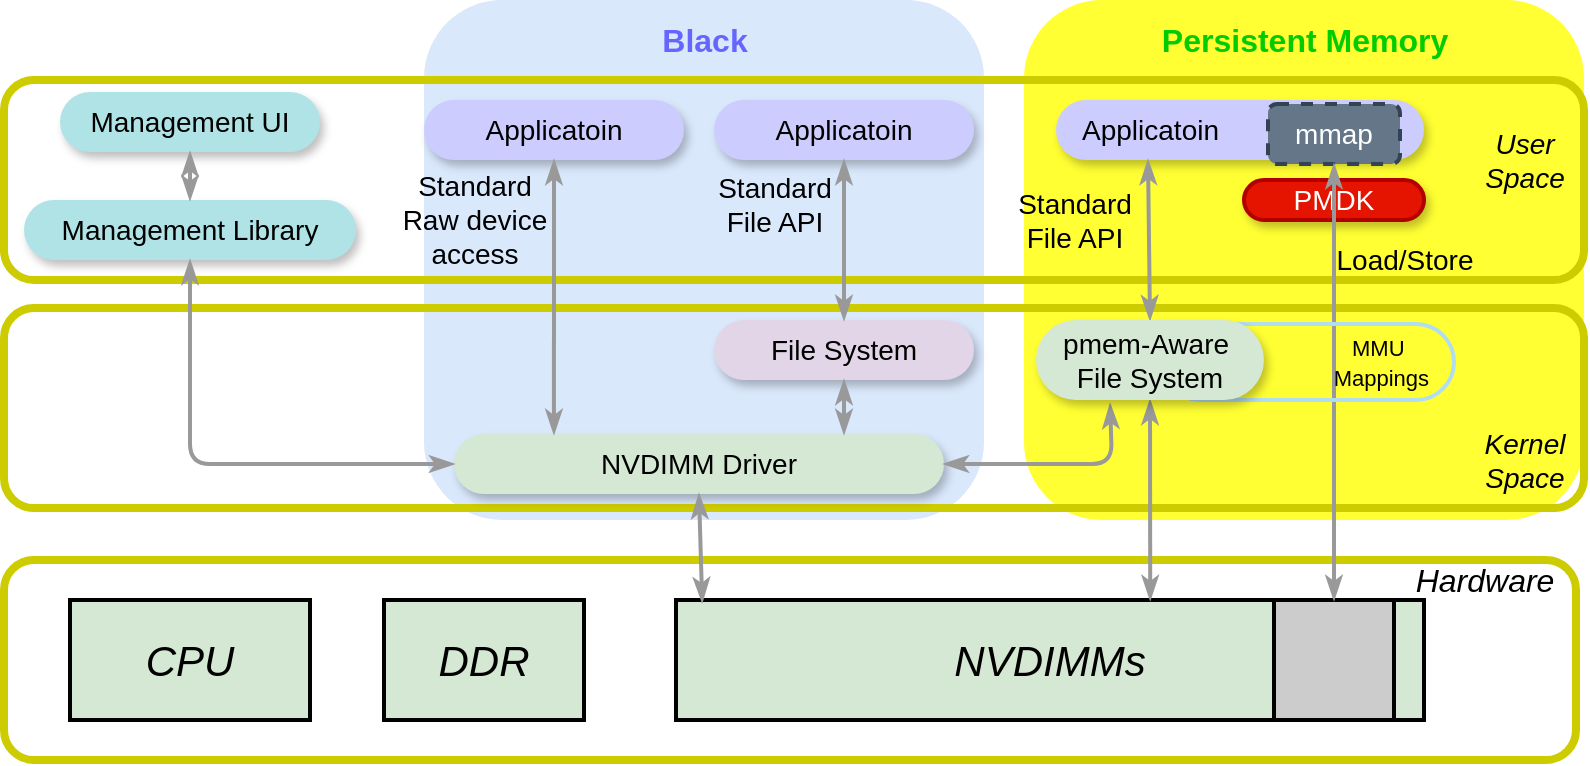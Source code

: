 <mxfile version="12.9.13" type="device"><diagram id="Cv57G0XCXQrfiQSM7YeW" name="Page-1"><mxGraphModel dx="1123" dy="789" grid="1" gridSize="10" guides="1" tooltips="1" connect="1" arrows="1" fold="1" page="1" pageScale="1" pageWidth="850" pageHeight="1100" math="0" shadow="0"><root><mxCell id="0"/><mxCell id="1" parent="0"/><mxCell id="GVrSYgtVF1Qjj5D95-Hq-14" value="" style="rounded=1;whiteSpace=wrap;html=1;strokeColor=none;strokeWidth=2;fillColor=#dae8fc;" vertex="1" parent="1"><mxGeometry x="230" y="170" width="280" height="260" as="geometry"/></mxCell><mxCell id="GVrSYgtVF1Qjj5D95-Hq-1" value="" style="rounded=1;whiteSpace=wrap;html=1;fillColor=none;strokeColor=#CCCC00;strokeWidth=4;" vertex="1" parent="1"><mxGeometry x="20" y="450" width="786" height="100" as="geometry"/></mxCell><mxCell id="GVrSYgtVF1Qjj5D95-Hq-2" value="&lt;font style=&quot;font-size: 21px&quot;&gt;&lt;i&gt;NVDIMMs&lt;/i&gt;&lt;/font&gt;" style="rounded=0;whiteSpace=wrap;html=1;strokeColor=#000000;strokeWidth=2;fillColor=#d5e8d4;" vertex="1" parent="1"><mxGeometry x="356" y="470" width="374" height="60" as="geometry"/></mxCell><mxCell id="GVrSYgtVF1Qjj5D95-Hq-3" value="&lt;font style=&quot;font-size: 21px&quot;&gt;&lt;i&gt;DDR&lt;/i&gt;&lt;/font&gt;" style="rounded=0;whiteSpace=wrap;html=1;strokeColor=#000000;strokeWidth=2;fillColor=#d5e8d4;" vertex="1" parent="1"><mxGeometry x="210" y="470" width="100" height="60" as="geometry"/></mxCell><mxCell id="GVrSYgtVF1Qjj5D95-Hq-4" value="&lt;font style=&quot;font-size: 21px&quot;&gt;&lt;i&gt;CPU&lt;/i&gt;&lt;/font&gt;" style="rounded=0;whiteSpace=wrap;html=1;strokeColor=#000000;strokeWidth=2;fillColor=#d5e8d4;" vertex="1" parent="1"><mxGeometry x="53" y="470" width="120" height="60" as="geometry"/></mxCell><mxCell id="GVrSYgtVF1Qjj5D95-Hq-6" value="" style="rounded=0;whiteSpace=wrap;html=1;strokeColor=#000000;strokeWidth=2;fillColor=#CCCCCC;" vertex="1" parent="1"><mxGeometry x="655" y="470" width="60" height="60" as="geometry"/></mxCell><mxCell id="GVrSYgtVF1Qjj5D95-Hq-7" value="&lt;font style=&quot;font-size: 16px&quot;&gt;&lt;i&gt;Hardware&lt;/i&gt;&lt;/font&gt;" style="text;html=1;align=center;verticalAlign=middle;resizable=0;points=[];autosize=1;" vertex="1" parent="1"><mxGeometry x="720" y="450" width="80" height="20" as="geometry"/></mxCell><mxCell id="GVrSYgtVF1Qjj5D95-Hq-8" value="" style="rounded=1;whiteSpace=wrap;html=1;strokeColor=none;strokeWidth=2;fillColor=#FFFF33;" vertex="1" parent="1"><mxGeometry x="530" y="170" width="280" height="260" as="geometry"/></mxCell><mxCell id="GVrSYgtVF1Qjj5D95-Hq-9" value="&lt;font style=&quot;font-size: 16px&quot; color=&quot;#00cc00&quot;&gt;&lt;b&gt;Persistent Memory&lt;/b&gt;&lt;/font&gt;" style="text;html=1;align=center;verticalAlign=middle;resizable=0;points=[];autosize=1;" vertex="1" parent="1"><mxGeometry x="590" y="180" width="160" height="20" as="geometry"/></mxCell><mxCell id="GVrSYgtVF1Qjj5D95-Hq-10" value="" style="rounded=1;whiteSpace=wrap;html=1;fillColor=none;strokeColor=#CCCC00;strokeWidth=4;" vertex="1" parent="1"><mxGeometry x="20" y="324" width="790" height="100" as="geometry"/></mxCell><mxCell id="GVrSYgtVF1Qjj5D95-Hq-11" value="" style="rounded=1;whiteSpace=wrap;html=1;fillColor=none;strokeColor=#CCCC00;strokeWidth=4;" vertex="1" parent="1"><mxGeometry x="20" y="210" width="790" height="100" as="geometry"/></mxCell><mxCell id="GVrSYgtVF1Qjj5D95-Hq-12" value="&lt;font style=&quot;font-size: 14px&quot;&gt;&lt;i&gt;User&lt;br&gt;Space&lt;/i&gt;&lt;/font&gt;" style="text;html=1;align=center;verticalAlign=middle;resizable=0;points=[];autosize=1;" vertex="1" parent="1"><mxGeometry x="750" y="230" width="60" height="40" as="geometry"/></mxCell><mxCell id="GVrSYgtVF1Qjj5D95-Hq-13" value="&lt;font style=&quot;font-size: 14px&quot;&gt;&lt;i&gt;Kernel&lt;br&gt;Space&lt;/i&gt;&lt;/font&gt;" style="text;html=1;align=center;verticalAlign=middle;resizable=0;points=[];autosize=1;" vertex="1" parent="1"><mxGeometry x="750" y="380" width="60" height="40" as="geometry"/></mxCell><mxCell id="GVrSYgtVF1Qjj5D95-Hq-15" value="&lt;font style=&quot;font-size: 16px&quot; color=&quot;#6666ff&quot;&gt;&lt;b&gt;Black&lt;/b&gt;&lt;/font&gt;" style="text;html=1;align=center;verticalAlign=middle;resizable=0;points=[];autosize=1;" vertex="1" parent="1"><mxGeometry x="340" y="180" width="60" height="20" as="geometry"/></mxCell><mxCell id="GVrSYgtVF1Qjj5D95-Hq-16" value="&lt;font style=&quot;font-size: 14px&quot;&gt;Applicatoin&lt;/font&gt;" style="rounded=1;whiteSpace=wrap;html=1;strokeColor=none;strokeWidth=2;fillColor=#CCCCFF;arcSize=50;glass=0;comic=0;shadow=1;" vertex="1" parent="1"><mxGeometry x="230" y="220" width="130" height="30" as="geometry"/></mxCell><mxCell id="GVrSYgtVF1Qjj5D95-Hq-17" value="&lt;font style=&quot;font-size: 14px&quot;&gt;Applicatoin&lt;/font&gt;" style="rounded=1;whiteSpace=wrap;html=1;strokeColor=none;strokeWidth=2;fillColor=#CCCCFF;arcSize=50;glass=0;comic=0;shadow=1;" vertex="1" parent="1"><mxGeometry x="375" y="220" width="130" height="30" as="geometry"/></mxCell><mxCell id="GVrSYgtVF1Qjj5D95-Hq-18" value="&lt;font style=&quot;font-size: 14px&quot;&gt;Applicatoin&amp;nbsp; &amp;nbsp; &amp;nbsp; &amp;nbsp; &amp;nbsp; &amp;nbsp; &amp;nbsp; &amp;nbsp; &amp;nbsp; &amp;nbsp; &amp;nbsp; &amp;nbsp;&lt;/font&gt;" style="rounded=1;whiteSpace=wrap;html=1;strokeColor=none;strokeWidth=2;fillColor=#CCCCFF;arcSize=50;glass=0;comic=0;shadow=1;" vertex="1" parent="1"><mxGeometry x="546" y="220" width="184" height="30" as="geometry"/></mxCell><mxCell id="GVrSYgtVF1Qjj5D95-Hq-19" value="&lt;font style=&quot;font-size: 14px&quot;&gt;File System&lt;/font&gt;" style="rounded=1;whiteSpace=wrap;html=1;strokeColor=none;strokeWidth=2;fillColor=#e1d5e7;arcSize=50;glass=0;comic=0;shadow=1;" vertex="1" parent="1"><mxGeometry x="375" y="330" width="130" height="30" as="geometry"/></mxCell><mxCell id="GVrSYgtVF1Qjj5D95-Hq-20" value="&lt;font style=&quot;font-size: 14px&quot;&gt;NVDIMM Driver&lt;/font&gt;" style="rounded=1;whiteSpace=wrap;html=1;strokeColor=none;strokeWidth=2;fillColor=#d5e8d4;arcSize=50;glass=0;comic=0;shadow=1;" vertex="1" parent="1"><mxGeometry x="245" y="387" width="245" height="30" as="geometry"/></mxCell><mxCell id="GVrSYgtVF1Qjj5D95-Hq-21" value="" style="endArrow=classicThin;startArrow=classicThin;html=1;startFill=1;endFill=1;strokeColor=#999999;strokeWidth=2;exitX=0.5;exitY=0;exitDx=0;exitDy=0;entryX=0.5;entryY=1;entryDx=0;entryDy=0;" edge="1" parent="1" source="GVrSYgtVF1Qjj5D95-Hq-19" target="GVrSYgtVF1Qjj5D95-Hq-17"><mxGeometry width="50" height="50" relative="1" as="geometry"><mxPoint x="210" y="170" as="sourcePoint"/><mxPoint x="210" y="100" as="targetPoint"/></mxGeometry></mxCell><mxCell id="GVrSYgtVF1Qjj5D95-Hq-22" value="" style="endArrow=classicThin;startArrow=classicThin;html=1;startFill=1;endFill=1;strokeColor=#999999;strokeWidth=2;exitX=0.204;exitY=0;exitDx=0;exitDy=0;entryX=0.5;entryY=1;entryDx=0;entryDy=0;exitPerimeter=0;" edge="1" parent="1" source="GVrSYgtVF1Qjj5D95-Hq-20" target="GVrSYgtVF1Qjj5D95-Hq-16"><mxGeometry width="50" height="50" relative="1" as="geometry"><mxPoint x="450" y="340" as="sourcePoint"/><mxPoint x="450" y="260" as="targetPoint"/></mxGeometry></mxCell><mxCell id="GVrSYgtVF1Qjj5D95-Hq-23" value="" style="endArrow=classicThin;startArrow=classicThin;html=1;startFill=1;endFill=1;strokeColor=#999999;strokeWidth=2;exitX=0.796;exitY=0;exitDx=0;exitDy=0;entryX=0.5;entryY=1;entryDx=0;entryDy=0;exitPerimeter=0;" edge="1" parent="1" source="GVrSYgtVF1Qjj5D95-Hq-20" target="GVrSYgtVF1Qjj5D95-Hq-19"><mxGeometry width="50" height="50" relative="1" as="geometry"><mxPoint x="460" y="350" as="sourcePoint"/><mxPoint x="460" y="270" as="targetPoint"/></mxGeometry></mxCell><mxCell id="GVrSYgtVF1Qjj5D95-Hq-24" value="" style="endArrow=classicThin;startArrow=classicThin;html=1;startFill=1;endFill=1;strokeColor=#999999;strokeWidth=2;exitX=0.5;exitY=1;exitDx=0;exitDy=0;entryX=0.035;entryY=0.017;entryDx=0;entryDy=0;entryPerimeter=0;" edge="1" parent="1" source="GVrSYgtVF1Qjj5D95-Hq-20" target="GVrSYgtVF1Qjj5D95-Hq-2"><mxGeometry width="50" height="50" relative="1" as="geometry"><mxPoint x="450" y="340" as="sourcePoint"/><mxPoint x="450" y="260" as="targetPoint"/></mxGeometry></mxCell><mxCell id="GVrSYgtVF1Qjj5D95-Hq-26" value="" style="endArrow=classicThin;startArrow=classicThin;html=1;startFill=1;endFill=1;strokeColor=#999999;strokeWidth=2;exitX=0.325;exitY=1.05;exitDx=0;exitDy=0;entryX=1;entryY=0.5;entryDx=0;entryDy=0;exitPerimeter=0;" edge="1" parent="1" source="GVrSYgtVF1Qjj5D95-Hq-25" target="GVrSYgtVF1Qjj5D95-Hq-20"><mxGeometry width="50" height="50" relative="1" as="geometry"><mxPoint x="377.5" y="427" as="sourcePoint"/><mxPoint x="377.9" y="481.02" as="targetPoint"/><Array as="points"><mxPoint x="574" y="402"/></Array></mxGeometry></mxCell><mxCell id="GVrSYgtVF1Qjj5D95-Hq-27" value="" style="endArrow=classicThin;startArrow=classicThin;html=1;startFill=1;endFill=1;strokeColor=#999999;strokeWidth=2;exitX=0.5;exitY=1;exitDx=0;exitDy=0;entryX=0.634;entryY=0;entryDx=0;entryDy=0;entryPerimeter=0;" edge="1" parent="1" source="GVrSYgtVF1Qjj5D95-Hq-25" target="GVrSYgtVF1Qjj5D95-Hq-2"><mxGeometry width="50" height="50" relative="1" as="geometry"><mxPoint x="610.5" y="387" as="sourcePoint"/><mxPoint x="610.9" y="441.02" as="targetPoint"/></mxGeometry></mxCell><mxCell id="GVrSYgtVF1Qjj5D95-Hq-28" value="&lt;font style=&quot;font-size: 14px&quot;&gt;PMDK&lt;/font&gt;" style="rounded=1;whiteSpace=wrap;html=1;strokeColor=#B20000;strokeWidth=2;fillColor=#e51400;arcSize=50;glass=0;comic=0;shadow=1;fontColor=#ffffff;" vertex="1" parent="1"><mxGeometry x="640" y="260" width="90" height="20" as="geometry"/></mxCell><mxCell id="GVrSYgtVF1Qjj5D95-Hq-29" value="&lt;font style=&quot;font-size: 14px&quot;&gt;mmap&lt;/font&gt;" style="rounded=1;whiteSpace=wrap;html=1;shadow=0;glass=0;comic=0;strokeColor=#314354;strokeWidth=2;fillColor=#647687;dashed=1;fontColor=#ffffff;" vertex="1" parent="1"><mxGeometry x="652" y="222" width="66" height="30" as="geometry"/></mxCell><mxCell id="GVrSYgtVF1Qjj5D95-Hq-31" value="" style="endArrow=classicThin;startArrow=classicThin;html=1;startFill=1;endFill=1;strokeColor=#999999;strokeWidth=2;exitX=0.5;exitY=1;exitDx=0;exitDy=0;entryX=0.5;entryY=0;entryDx=0;entryDy=0;" edge="1" parent="1" source="GVrSYgtVF1Qjj5D95-Hq-29" target="GVrSYgtVF1Qjj5D95-Hq-6"><mxGeometry width="50" height="50" relative="1" as="geometry"><mxPoint x="603" y="380" as="sourcePoint"/><mxPoint x="602.98" y="478.98" as="targetPoint"/></mxGeometry></mxCell><mxCell id="GVrSYgtVF1Qjj5D95-Hq-32" value="" style="endArrow=classicThin;startArrow=classicThin;html=1;startFill=1;endFill=1;strokeColor=#999999;strokeWidth=2;exitX=0.25;exitY=1;exitDx=0;exitDy=0;entryX=0.5;entryY=0;entryDx=0;entryDy=0;" edge="1" parent="1" source="GVrSYgtVF1Qjj5D95-Hq-18" target="GVrSYgtVF1Qjj5D95-Hq-25"><mxGeometry width="50" height="50" relative="1" as="geometry"><mxPoint x="590" y="270" as="sourcePoint"/><mxPoint x="590.116" y="370" as="targetPoint"/></mxGeometry></mxCell><mxCell id="GVrSYgtVF1Qjj5D95-Hq-33" value="&lt;font style=&quot;font-size: 14px&quot;&gt;Load/Store&lt;/font&gt;" style="text;html=1;align=center;verticalAlign=middle;resizable=0;points=[];autosize=1;" vertex="1" parent="1"><mxGeometry x="680" y="290" width="80" height="20" as="geometry"/></mxCell><mxCell id="GVrSYgtVF1Qjj5D95-Hq-34" value="&lt;font style=&quot;font-size: 14px&quot;&gt;Standard&lt;br&gt;File API&lt;br&gt;&lt;/font&gt;" style="text;html=1;align=center;verticalAlign=middle;resizable=0;points=[];autosize=1;" vertex="1" parent="1"><mxGeometry x="520" y="260" width="70" height="40" as="geometry"/></mxCell><mxCell id="GVrSYgtVF1Qjj5D95-Hq-35" value="&lt;font style=&quot;font-size: 14px&quot;&gt;Standard&lt;br&gt;File API&lt;br&gt;&lt;/font&gt;" style="text;html=1;align=center;verticalAlign=middle;resizable=0;points=[];autosize=1;" vertex="1" parent="1"><mxGeometry x="370" y="252" width="70" height="40" as="geometry"/></mxCell><mxCell id="GVrSYgtVF1Qjj5D95-Hq-36" value="&lt;font style=&quot;font-size: 14px&quot;&gt;Standard&lt;br&gt;Raw device&lt;br&gt;access&lt;br&gt;&lt;/font&gt;" style="text;html=1;align=center;verticalAlign=middle;resizable=0;points=[];autosize=1;" vertex="1" parent="1"><mxGeometry x="210" y="255" width="90" height="50" as="geometry"/></mxCell><mxCell id="GVrSYgtVF1Qjj5D95-Hq-37" value="&lt;font style=&quot;font-size: 14px&quot;&gt;Management UI&lt;/font&gt;" style="rounded=1;whiteSpace=wrap;html=1;strokeColor=none;strokeWidth=2;fillColor=#b0e3e6;arcSize=50;glass=0;comic=0;shadow=1;" vertex="1" parent="1"><mxGeometry x="48" y="216" width="130" height="30" as="geometry"/></mxCell><mxCell id="GVrSYgtVF1Qjj5D95-Hq-38" value="&lt;font style=&quot;font-size: 14px&quot;&gt;Management Library&lt;/font&gt;" style="rounded=1;whiteSpace=wrap;html=1;strokeColor=none;strokeWidth=2;fillColor=#b0e3e6;arcSize=50;glass=0;comic=0;shadow=1;" vertex="1" parent="1"><mxGeometry x="30" y="270" width="166" height="30" as="geometry"/></mxCell><mxCell id="GVrSYgtVF1Qjj5D95-Hq-40" value="" style="endArrow=classicThin;startArrow=classicThin;html=1;startFill=1;endFill=1;strokeColor=#999999;strokeWidth=2;exitX=0.5;exitY=0;exitDx=0;exitDy=0;entryX=0.5;entryY=1;entryDx=0;entryDy=0;" edge="1" parent="1" source="GVrSYgtVF1Qjj5D95-Hq-38" target="GVrSYgtVF1Qjj5D95-Hq-37"><mxGeometry width="50" height="50" relative="1" as="geometry"><mxPoint x="450.02" y="397" as="sourcePoint"/><mxPoint x="450" y="370" as="targetPoint"/></mxGeometry></mxCell><mxCell id="GVrSYgtVF1Qjj5D95-Hq-41" value="" style="endArrow=classicThin;startArrow=classicThin;html=1;startFill=1;endFill=1;strokeColor=#999999;strokeWidth=2;exitX=0;exitY=0.5;exitDx=0;exitDy=0;entryX=0.5;entryY=1;entryDx=0;entryDy=0;" edge="1" parent="1" source="GVrSYgtVF1Qjj5D95-Hq-20" target="GVrSYgtVF1Qjj5D95-Hq-38"><mxGeometry width="50" height="50" relative="1" as="geometry"><mxPoint x="135.5" y="477" as="sourcePoint"/><mxPoint x="135.52" y="340" as="targetPoint"/><Array as="points"><mxPoint x="113" y="402"/></Array></mxGeometry></mxCell><mxCell id="GVrSYgtVF1Qjj5D95-Hq-42" value="&lt;span style=&quot;font-size: 11px&quot;&gt;&amp;nbsp; &amp;nbsp; &amp;nbsp; &amp;nbsp; &amp;nbsp; &amp;nbsp; &amp;nbsp; &amp;nbsp; &amp;nbsp; &amp;nbsp; &amp;nbsp; &amp;nbsp;MMU&lt;br&gt;&amp;nbsp; &amp;nbsp; &amp;nbsp; &amp;nbsp; &amp;nbsp; &amp;nbsp; &amp;nbsp; &amp;nbsp; &amp;nbsp; &amp;nbsp; &amp;nbsp; &amp;nbsp; Mappings&lt;br&gt;&lt;/span&gt;" style="rounded=1;whiteSpace=wrap;html=1;strokeColor=#B1DDF0;strokeWidth=2;fillColor=none;arcSize=50;glass=0;comic=0;shadow=0;" vertex="1" parent="1"><mxGeometry x="599" y="332" width="146" height="38" as="geometry"/></mxCell><mxCell id="GVrSYgtVF1Qjj5D95-Hq-25" value="&lt;span style=&quot;font-size: 14px&quot;&gt;pmem-Aware&amp;nbsp;&lt;br&gt;File System&lt;br&gt;&lt;/span&gt;" style="rounded=1;whiteSpace=wrap;html=1;strokeColor=none;strokeWidth=2;fillColor=#d5e8d4;arcSize=50;glass=0;comic=0;shadow=1;" vertex="1" parent="1"><mxGeometry x="536" y="330" width="114" height="40" as="geometry"/></mxCell></root></mxGraphModel></diagram></mxfile>